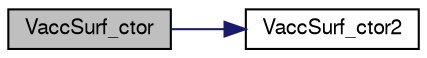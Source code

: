 digraph "VaccSurf_ctor"
{
  edge [fontname="FreeSans",fontsize="10",labelfontname="FreeSans",labelfontsize="10"];
  node [fontname="FreeSans",fontsize="10",shape=record];
  rankdir="LR";
  Node1 [label="VaccSurf_ctor",height=0.2,width=0.4,color="black", fillcolor="grey75", style="filled" fontcolor="black"];
  Node1 -> Node2 [color="midnightblue",fontsize="10",style="solid",fontname="FreeSans"];
  Node2 [label="VaccSurf_ctor2",height=0.2,width=0.4,color="black", fillcolor="white", style="filled",URL="$group___vacc.html#gad253baa15c0da3af54e7aaf95a3cad14",tooltip="Construct the surface object using previously allocated memory; do not assign surface points to posit..."];
}
